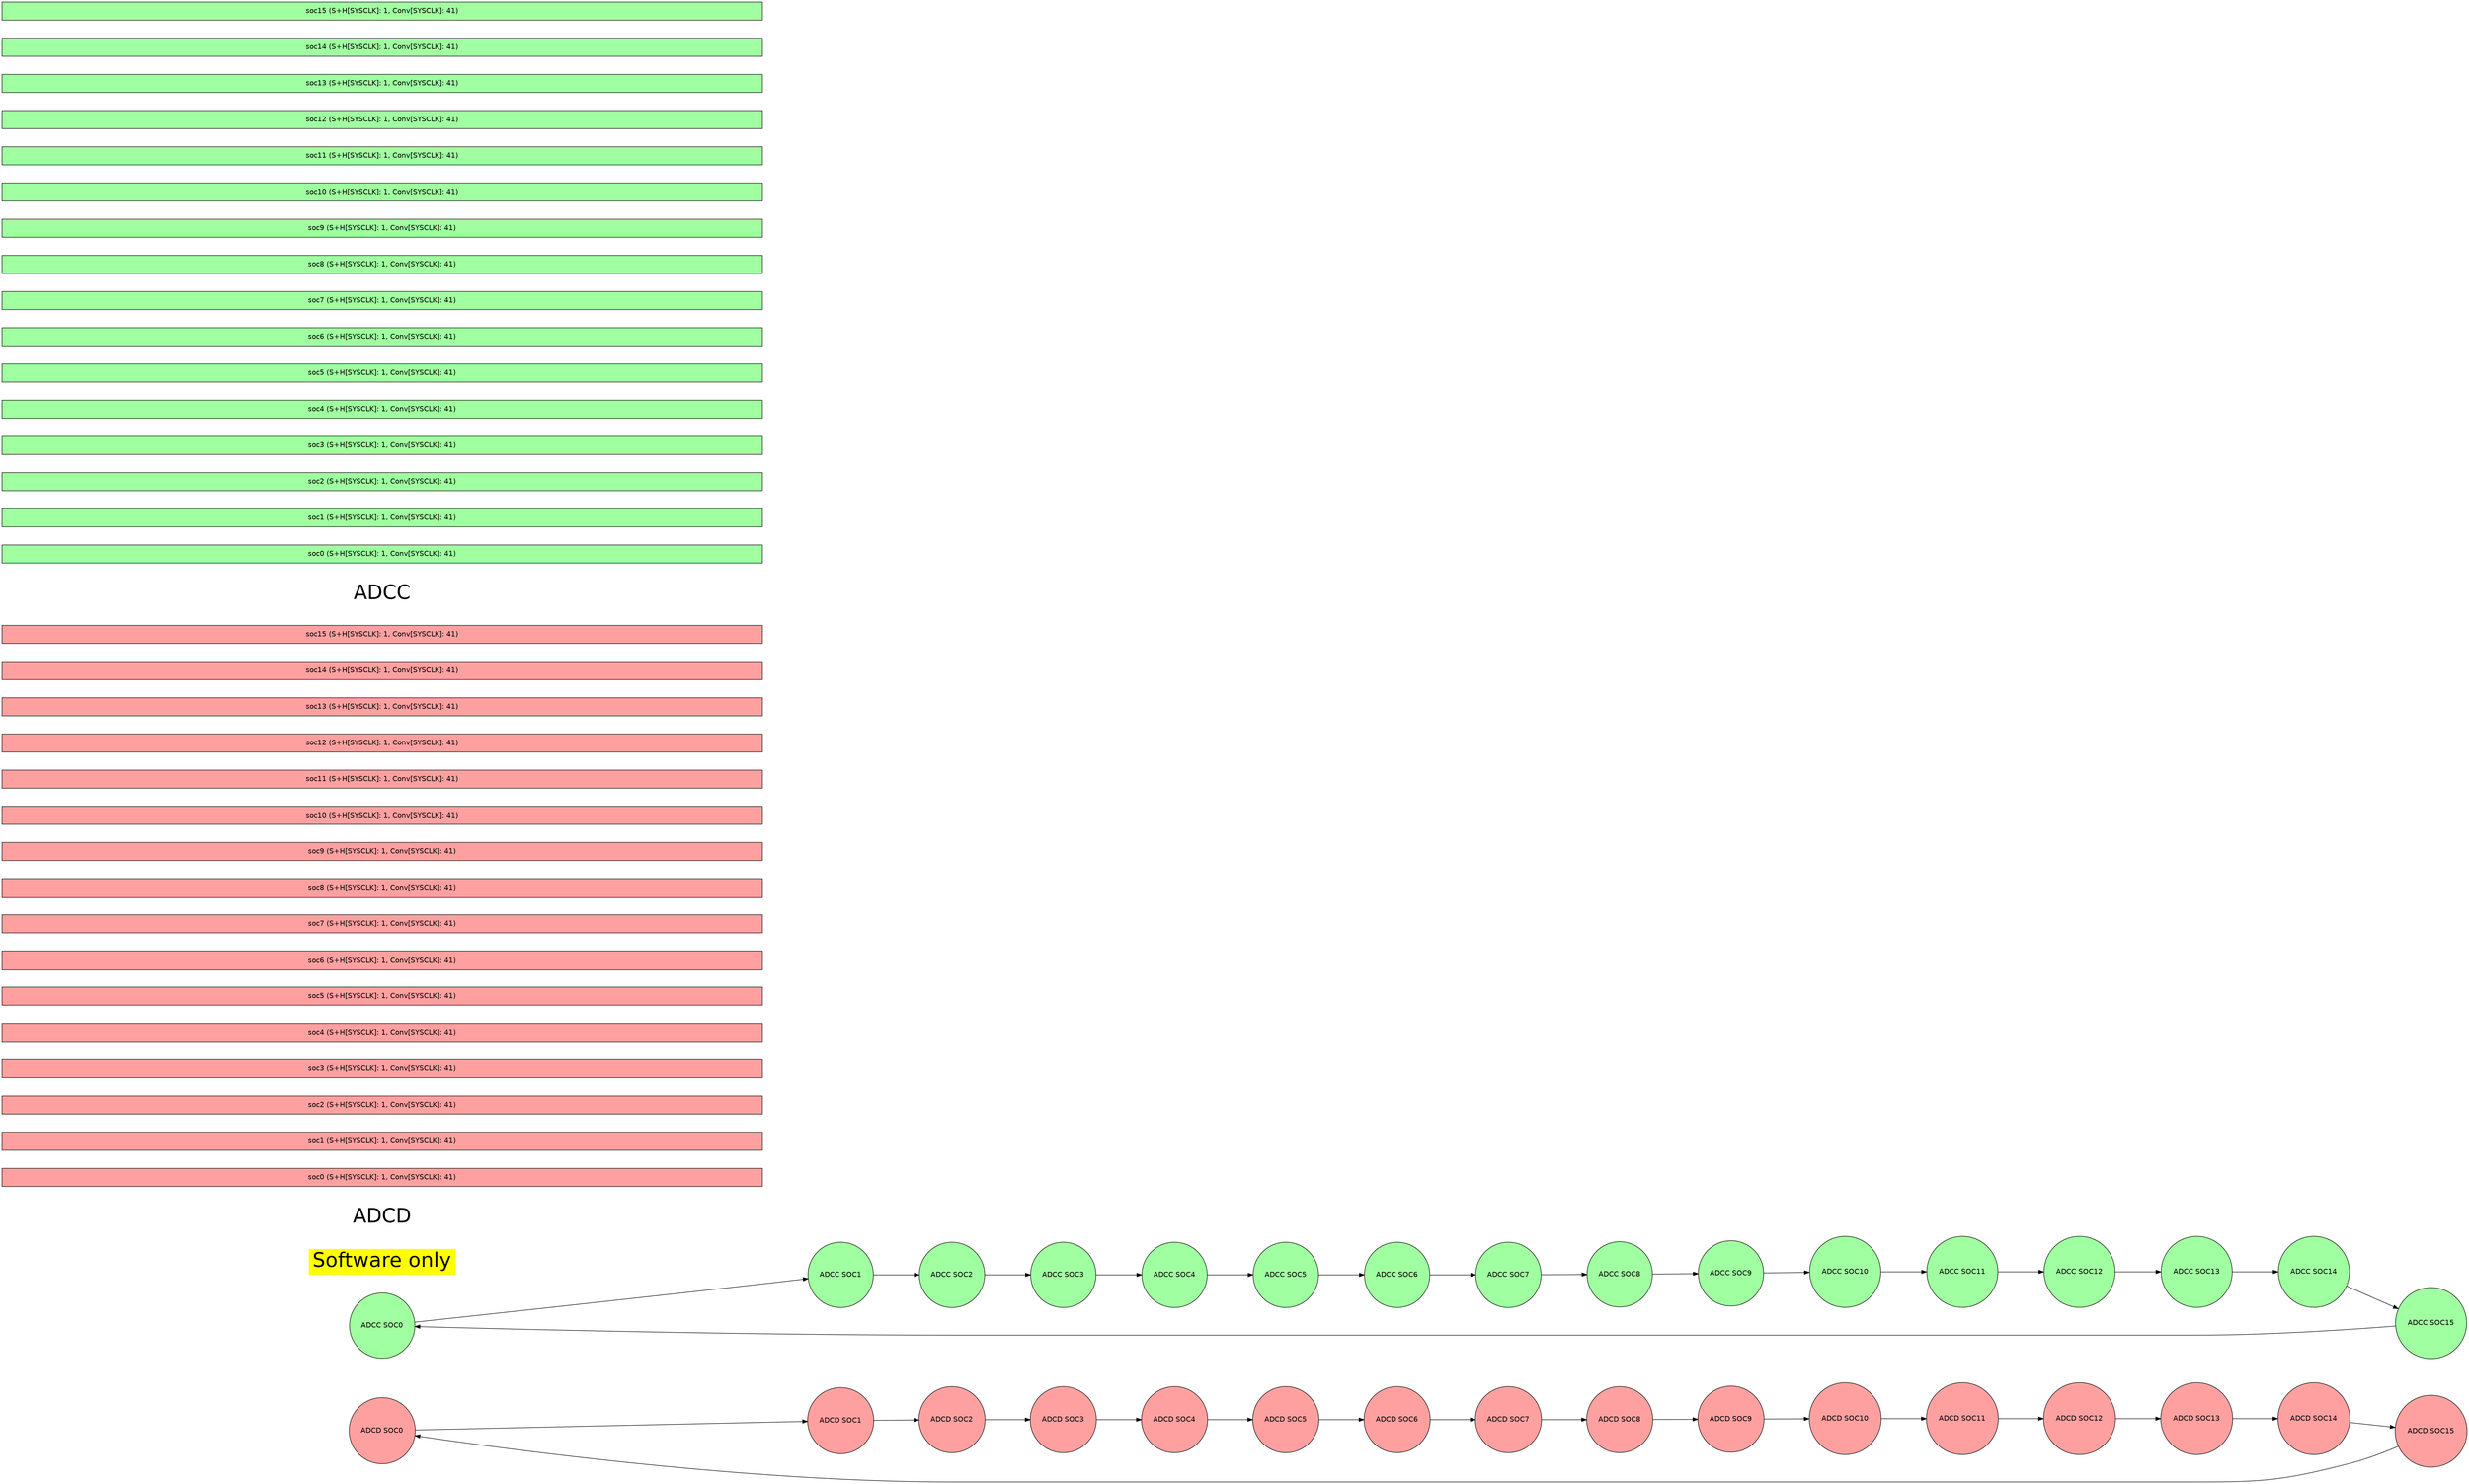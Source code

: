 digraph {
    graph [fontname = "helvetica"];
    node  [fontname = "helvetica"];
    edge  [fontname = "helvetica"];
    graph [mclimit=50 nodesep=0.5 rankdir=LR ranksep=1.25]

    node [shape = circle style=filled];

        adcd_SOC0 [label="ADCD SOC0" fillcolor="#FFA0A0" pos="0.000,7.689!"]
        adcd_SOC1 [label="ADCD SOC1" fillcolor="#FFA0A0" pos="2.942,7.103!"]
        adcd_SOC2 [label="ADCD SOC2" fillcolor="#FFA0A0" pos="5.437,5.437!"]
        adcd_SOC3 [label="ADCD SOC3" fillcolor="#FFA0A0" pos="7.103,2.942!"]
        adcd_SOC4 [label="ADCD SOC4" fillcolor="#FFA0A0" pos="7.689,0.000!"]
        adcd_SOC5 [label="ADCD SOC5" fillcolor="#FFA0A0" pos="7.103,-2.942!"]
        adcd_SOC6 [label="ADCD SOC6" fillcolor="#FFA0A0" pos="5.437,-5.437!"]
        adcd_SOC7 [label="ADCD SOC7" fillcolor="#FFA0A0" pos="2.942,-7.103!"]
        adcd_SOC8 [label="ADCD SOC8" fillcolor="#FFA0A0" pos="0.000,-7.689!"]
        adcd_SOC9 [label="ADCD SOC9" fillcolor="#FFA0A0" pos="-2.942,-7.103!"]
        adcd_SOC10 [label="ADCD SOC10" fillcolor="#FFA0A0" pos="-5.437,-5.437!"]
        adcd_SOC11 [label="ADCD SOC11" fillcolor="#FFA0A0" pos="-7.103,-2.942!"]
        adcd_SOC12 [label="ADCD SOC12" fillcolor="#FFA0A0" pos="-7.689,-0.000!"]
        adcd_SOC13 [label="ADCD SOC13" fillcolor="#FFA0A0" pos="-7.103,2.942!"]
        adcd_SOC14 [label="ADCD SOC14" fillcolor="#FFA0A0" pos="-5.437,5.437!"]
        adcd_SOC15 [label="ADCD SOC15" fillcolor="#FFA0A0" pos="-2.942,7.103!"]
        adcd_SOC0 -> adcd_SOC1
        adcd_SOC1 -> adcd_SOC2
        adcd_SOC2 -> adcd_SOC3
        adcd_SOC3 -> adcd_SOC4
        adcd_SOC4 -> adcd_SOC5
        adcd_SOC5 -> adcd_SOC6
        adcd_SOC6 -> adcd_SOC7
        adcd_SOC7 -> adcd_SOC8
        adcd_SOC8 -> adcd_SOC9
        adcd_SOC9 -> adcd_SOC10
        adcd_SOC10 -> adcd_SOC11
        adcd_SOC11 -> adcd_SOC12
        adcd_SOC12 -> adcd_SOC13
        adcd_SOC13 -> adcd_SOC14
        adcd_SOC14 -> adcd_SOC15
        adcd_SOC15 -> adcd_SOC0
        adcc_SOC0 [label="ADCC SOC0" fillcolor="#A0FFA0" pos="0.000,-43.311!"]
        adcc_SOC1 [label="ADCC SOC1" fillcolor="#A0FFA0" pos="2.942,-43.897!"]
        adcc_SOC2 [label="ADCC SOC2" fillcolor="#A0FFA0" pos="5.437,-45.563!"]
        adcc_SOC3 [label="ADCC SOC3" fillcolor="#A0FFA0" pos="7.103,-48.058!"]
        adcc_SOC4 [label="ADCC SOC4" fillcolor="#A0FFA0" pos="7.689,-51.000!"]
        adcc_SOC5 [label="ADCC SOC5" fillcolor="#A0FFA0" pos="7.103,-53.942!"]
        adcc_SOC6 [label="ADCC SOC6" fillcolor="#A0FFA0" pos="5.437,-56.437!"]
        adcc_SOC7 [label="ADCC SOC7" fillcolor="#A0FFA0" pos="2.942,-58.103!"]
        adcc_SOC8 [label="ADCC SOC8" fillcolor="#A0FFA0" pos="0.000,-58.689!"]
        adcc_SOC9 [label="ADCC SOC9" fillcolor="#A0FFA0" pos="-2.942,-58.103!"]
        adcc_SOC10 [label="ADCC SOC10" fillcolor="#A0FFA0" pos="-5.437,-56.437!"]
        adcc_SOC11 [label="ADCC SOC11" fillcolor="#A0FFA0" pos="-7.103,-53.942!"]
        adcc_SOC12 [label="ADCC SOC12" fillcolor="#A0FFA0" pos="-7.689,-51.000!"]
        adcc_SOC13 [label="ADCC SOC13" fillcolor="#A0FFA0" pos="-7.103,-48.058!"]
        adcc_SOC14 [label="ADCC SOC14" fillcolor="#A0FFA0" pos="-5.437,-45.563!"]
        adcc_SOC15 [label="ADCC SOC15" fillcolor="#A0FFA0" pos="-2.942,-43.897!"]
        adcc_SOC0 -> adcc_SOC1
        adcc_SOC1 -> adcc_SOC2
        adcc_SOC2 -> adcc_SOC3
        adcc_SOC3 -> adcc_SOC4
        adcc_SOC4 -> adcc_SOC5
        adcc_SOC5 -> adcc_SOC6
        adcc_SOC6 -> adcc_SOC7
        adcc_SOC7 -> adcc_SOC8
        adcc_SOC8 -> adcc_SOC9
        adcc_SOC9 -> adcc_SOC10
        adcc_SOC10 -> adcc_SOC11
        adcc_SOC11 -> adcc_SOC12
        adcc_SOC12 -> adcc_SOC13
        adcc_SOC13 -> adcc_SOC14
        adcc_SOC14 -> adcc_SOC15
        adcc_SOC15 -> adcc_SOC0
    node [shape=rect style=filled];
        ADC_TRIGGER_SW_ONLY[label="Software only" fillcolor="yellow"  fontsize="40" color="white" pos="24.000,-3.000!"]
          
        adcd_ADC_TRIGGER_SW_ONLY[label="ADCD"  fontsize="40" fillcolor="white" color="white" pos="24.000,-9.000!"]
          
        adcd_ADC_TRIGGER_SW_ONLY_soc0[label="soc0 (S+H[SYSCLK]: 1, Conv[SYSCLK]: 41)" fillcolor="#FFA0A0" width="21.000" pos="37.500,-9.000!"]
          
        adcd_ADC_TRIGGER_SW_ONLY_soc1[label="soc1 (S+H[SYSCLK]: 1, Conv[SYSCLK]: 41)" fillcolor="#FFA0A0" width="21.000" pos="58.500,-9.000!"]
          
        adcd_ADC_TRIGGER_SW_ONLY_soc2[label="soc2 (S+H[SYSCLK]: 1, Conv[SYSCLK]: 41)" fillcolor="#FFA0A0" width="21.000" pos="79.500,-9.000!"]
          
        adcd_ADC_TRIGGER_SW_ONLY_soc3[label="soc3 (S+H[SYSCLK]: 1, Conv[SYSCLK]: 41)" fillcolor="#FFA0A0" width="21.000" pos="100.500,-9.000!"]
          
        adcd_ADC_TRIGGER_SW_ONLY_soc4[label="soc4 (S+H[SYSCLK]: 1, Conv[SYSCLK]: 41)" fillcolor="#FFA0A0" width="21.000" pos="121.500,-9.000!"]
          
        adcd_ADC_TRIGGER_SW_ONLY_soc5[label="soc5 (S+H[SYSCLK]: 1, Conv[SYSCLK]: 41)" fillcolor="#FFA0A0" width="21.000" pos="142.500,-9.000!"]
          
        adcd_ADC_TRIGGER_SW_ONLY_soc6[label="soc6 (S+H[SYSCLK]: 1, Conv[SYSCLK]: 41)" fillcolor="#FFA0A0" width="21.000" pos="163.500,-9.000!"]
          
        adcd_ADC_TRIGGER_SW_ONLY_soc7[label="soc7 (S+H[SYSCLK]: 1, Conv[SYSCLK]: 41)" fillcolor="#FFA0A0" width="21.000" pos="184.500,-9.000!"]
          
        adcd_ADC_TRIGGER_SW_ONLY_soc8[label="soc8 (S+H[SYSCLK]: 1, Conv[SYSCLK]: 41)" fillcolor="#FFA0A0" width="21.000" pos="205.500,-9.000!"]
          
        adcd_ADC_TRIGGER_SW_ONLY_soc9[label="soc9 (S+H[SYSCLK]: 1, Conv[SYSCLK]: 41)" fillcolor="#FFA0A0" width="21.000" pos="226.500,-9.000!"]
          
        adcd_ADC_TRIGGER_SW_ONLY_soc10[label="soc10 (S+H[SYSCLK]: 1, Conv[SYSCLK]: 41)" fillcolor="#FFA0A0" width="21.000" pos="247.500,-9.000!"]
          
        adcd_ADC_TRIGGER_SW_ONLY_soc11[label="soc11 (S+H[SYSCLK]: 1, Conv[SYSCLK]: 41)" fillcolor="#FFA0A0" width="21.000" pos="268.500,-9.000!"]
          
        adcd_ADC_TRIGGER_SW_ONLY_soc12[label="soc12 (S+H[SYSCLK]: 1, Conv[SYSCLK]: 41)" fillcolor="#FFA0A0" width="21.000" pos="289.500,-9.000!"]
          
        adcd_ADC_TRIGGER_SW_ONLY_soc13[label="soc13 (S+H[SYSCLK]: 1, Conv[SYSCLK]: 41)" fillcolor="#FFA0A0" width="21.000" pos="310.500,-9.000!"]
          
        adcd_ADC_TRIGGER_SW_ONLY_soc14[label="soc14 (S+H[SYSCLK]: 1, Conv[SYSCLK]: 41)" fillcolor="#FFA0A0" width="21.000" pos="331.500,-9.000!"]
          
        adcd_ADC_TRIGGER_SW_ONLY_soc15[label="soc15 (S+H[SYSCLK]: 1, Conv[SYSCLK]: 41)" fillcolor="#FFA0A0" width="21.000" pos="352.500,-9.000!"]
          
        adcc_ADC_TRIGGER_SW_ONLY[label="ADCC"  fontsize="40" fillcolor="white" color="white" pos="24.000,-12.000!"]
          
        adcc_ADC_TRIGGER_SW_ONLY_soc0[label="soc0 (S+H[SYSCLK]: 1, Conv[SYSCLK]: 41)" fillcolor="#A0FFA0" width="21.000" pos="37.500,-12.000!"]
          
        adcc_ADC_TRIGGER_SW_ONLY_soc1[label="soc1 (S+H[SYSCLK]: 1, Conv[SYSCLK]: 41)" fillcolor="#A0FFA0" width="21.000" pos="58.500,-12.000!"]
          
        adcc_ADC_TRIGGER_SW_ONLY_soc2[label="soc2 (S+H[SYSCLK]: 1, Conv[SYSCLK]: 41)" fillcolor="#A0FFA0" width="21.000" pos="79.500,-12.000!"]
          
        adcc_ADC_TRIGGER_SW_ONLY_soc3[label="soc3 (S+H[SYSCLK]: 1, Conv[SYSCLK]: 41)" fillcolor="#A0FFA0" width="21.000" pos="100.500,-12.000!"]
          
        adcc_ADC_TRIGGER_SW_ONLY_soc4[label="soc4 (S+H[SYSCLK]: 1, Conv[SYSCLK]: 41)" fillcolor="#A0FFA0" width="21.000" pos="121.500,-12.000!"]
          
        adcc_ADC_TRIGGER_SW_ONLY_soc5[label="soc5 (S+H[SYSCLK]: 1, Conv[SYSCLK]: 41)" fillcolor="#A0FFA0" width="21.000" pos="142.500,-12.000!"]
          
        adcc_ADC_TRIGGER_SW_ONLY_soc6[label="soc6 (S+H[SYSCLK]: 1, Conv[SYSCLK]: 41)" fillcolor="#A0FFA0" width="21.000" pos="163.500,-12.000!"]
          
        adcc_ADC_TRIGGER_SW_ONLY_soc7[label="soc7 (S+H[SYSCLK]: 1, Conv[SYSCLK]: 41)" fillcolor="#A0FFA0" width="21.000" pos="184.500,-12.000!"]
          
        adcc_ADC_TRIGGER_SW_ONLY_soc8[label="soc8 (S+H[SYSCLK]: 1, Conv[SYSCLK]: 41)" fillcolor="#A0FFA0" width="21.000" pos="205.500,-12.000!"]
          
        adcc_ADC_TRIGGER_SW_ONLY_soc9[label="soc9 (S+H[SYSCLK]: 1, Conv[SYSCLK]: 41)" fillcolor="#A0FFA0" width="21.000" pos="226.500,-12.000!"]
          
        adcc_ADC_TRIGGER_SW_ONLY_soc10[label="soc10 (S+H[SYSCLK]: 1, Conv[SYSCLK]: 41)" fillcolor="#A0FFA0" width="21.000" pos="247.500,-12.000!"]
          
        adcc_ADC_TRIGGER_SW_ONLY_soc11[label="soc11 (S+H[SYSCLK]: 1, Conv[SYSCLK]: 41)" fillcolor="#A0FFA0" width="21.000" pos="268.500,-12.000!"]
          
        adcc_ADC_TRIGGER_SW_ONLY_soc12[label="soc12 (S+H[SYSCLK]: 1, Conv[SYSCLK]: 41)" fillcolor="#A0FFA0" width="21.000" pos="289.500,-12.000!"]
          
        adcc_ADC_TRIGGER_SW_ONLY_soc13[label="soc13 (S+H[SYSCLK]: 1, Conv[SYSCLK]: 41)" fillcolor="#A0FFA0" width="21.000" pos="310.500,-12.000!"]
          
        adcc_ADC_TRIGGER_SW_ONLY_soc14[label="soc14 (S+H[SYSCLK]: 1, Conv[SYSCLK]: 41)" fillcolor="#A0FFA0" width="21.000" pos="331.500,-12.000!"]
          
        adcc_ADC_TRIGGER_SW_ONLY_soc15[label="soc15 (S+H[SYSCLK]: 1, Conv[SYSCLK]: 41)" fillcolor="#A0FFA0" width="21.000" pos="352.500,-12.000!"]
}
